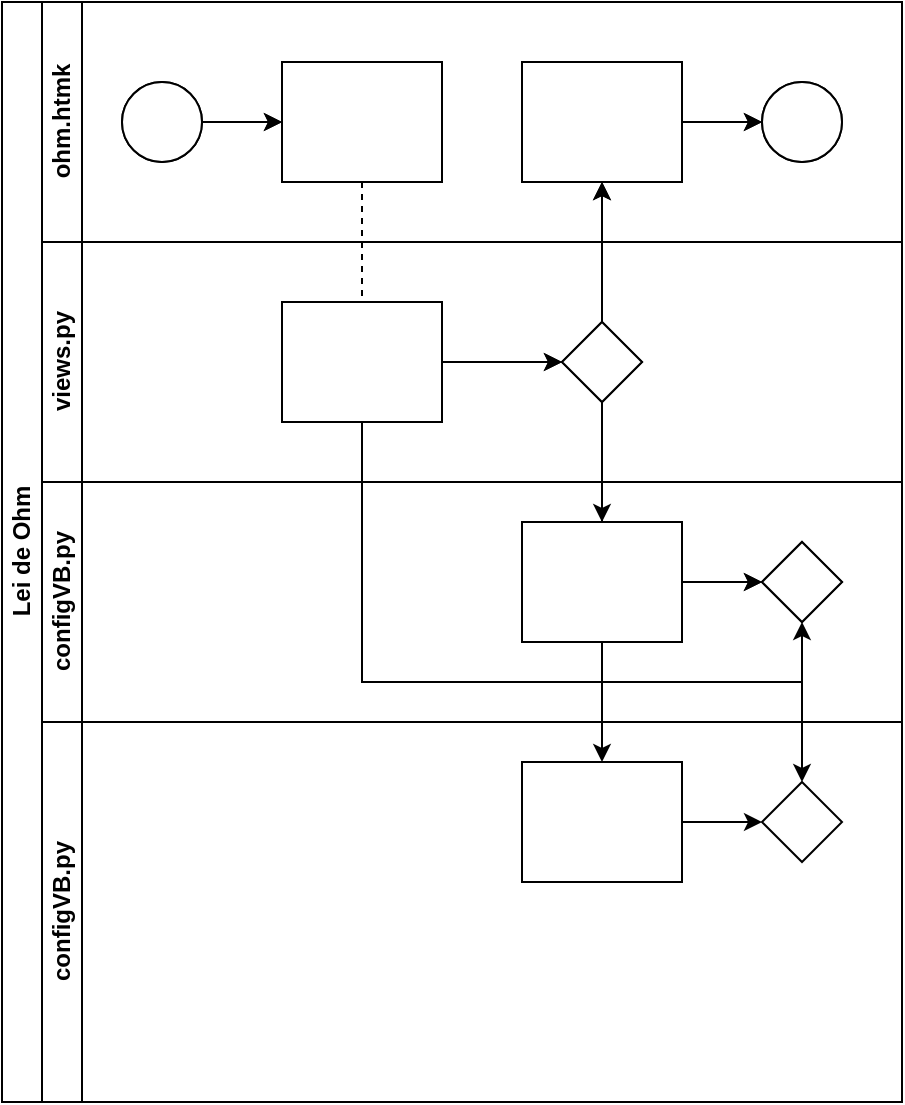 <mxfile version="24.7.7">
  <diagram id="prtHgNgQTEPvFCAcTncT" name="Page-1">
    <mxGraphModel dx="1674" dy="744" grid="1" gridSize="10" guides="1" tooltips="1" connect="1" arrows="1" fold="1" page="1" pageScale="1" pageWidth="827" pageHeight="1169" math="0" shadow="0">
      <root>
        <mxCell id="0" />
        <mxCell id="1" parent="0" />
        <mxCell id="dNxyNK7c78bLwvsdeMH5-19" value="Pool" style="swimlane;html=1;childLayout=stackLayout;resizeParent=1;resizeParentMax=0;horizontal=0;startSize=20;horizontalStack=0;" parent="1" vertex="1">
          <mxGeometry x="120" y="120" width="450" height="360" as="geometry" />
        </mxCell>
        <mxCell id="dNxyNK7c78bLwvsdeMH5-27" value="" style="edgeStyle=orthogonalEdgeStyle;rounded=0;orthogonalLoop=1;jettySize=auto;html=1;dashed=1;endArrow=none;endFill=0;" parent="dNxyNK7c78bLwvsdeMH5-19" source="dNxyNK7c78bLwvsdeMH5-24" target="dNxyNK7c78bLwvsdeMH5-26" edge="1">
          <mxGeometry relative="1" as="geometry" />
        </mxCell>
        <mxCell id="dNxyNK7c78bLwvsdeMH5-31" style="edgeStyle=orthogonalEdgeStyle;rounded=0;orthogonalLoop=1;jettySize=auto;html=1;endArrow=classic;endFill=1;" parent="dNxyNK7c78bLwvsdeMH5-19" source="dNxyNK7c78bLwvsdeMH5-28" target="dNxyNK7c78bLwvsdeMH5-30" edge="1">
          <mxGeometry relative="1" as="geometry" />
        </mxCell>
        <mxCell id="dNxyNK7c78bLwvsdeMH5-35" style="edgeStyle=orthogonalEdgeStyle;rounded=0;orthogonalLoop=1;jettySize=auto;html=1;endArrow=classic;endFill=1;" parent="dNxyNK7c78bLwvsdeMH5-19" source="dNxyNK7c78bLwvsdeMH5-28" target="dNxyNK7c78bLwvsdeMH5-34" edge="1">
          <mxGeometry relative="1" as="geometry" />
        </mxCell>
        <mxCell id="dNxyNK7c78bLwvsdeMH5-38" style="edgeStyle=orthogonalEdgeStyle;rounded=0;orthogonalLoop=1;jettySize=auto;html=1;endArrow=classic;endFill=1;" parent="dNxyNK7c78bLwvsdeMH5-19" source="dNxyNK7c78bLwvsdeMH5-26" target="dNxyNK7c78bLwvsdeMH5-36" edge="1">
          <mxGeometry relative="1" as="geometry">
            <Array as="points">
              <mxPoint x="180" y="340" />
              <mxPoint x="400" y="340" />
            </Array>
          </mxGeometry>
        </mxCell>
        <mxCell id="dNxyNK7c78bLwvsdeMH5-20" value="Lane 1" style="swimlane;html=1;startSize=20;horizontal=0;" parent="dNxyNK7c78bLwvsdeMH5-19" vertex="1">
          <mxGeometry x="20" width="430" height="120" as="geometry" />
        </mxCell>
        <mxCell id="dNxyNK7c78bLwvsdeMH5-25" value="" style="edgeStyle=orthogonalEdgeStyle;rounded=0;orthogonalLoop=1;jettySize=auto;html=1;" parent="dNxyNK7c78bLwvsdeMH5-20" source="dNxyNK7c78bLwvsdeMH5-23" target="dNxyNK7c78bLwvsdeMH5-24" edge="1">
          <mxGeometry relative="1" as="geometry" />
        </mxCell>
        <mxCell id="dNxyNK7c78bLwvsdeMH5-23" value="" style="ellipse;whiteSpace=wrap;html=1;" parent="dNxyNK7c78bLwvsdeMH5-20" vertex="1">
          <mxGeometry x="40" y="40" width="40" height="40" as="geometry" />
        </mxCell>
        <mxCell id="dNxyNK7c78bLwvsdeMH5-24" value="" style="rounded=0;whiteSpace=wrap;html=1;fontFamily=Helvetica;fontSize=12;fontColor=#000000;align=center;" parent="dNxyNK7c78bLwvsdeMH5-20" vertex="1">
          <mxGeometry x="120" y="30" width="80" height="60" as="geometry" />
        </mxCell>
        <mxCell id="dNxyNK7c78bLwvsdeMH5-33" value="" style="edgeStyle=orthogonalEdgeStyle;rounded=0;orthogonalLoop=1;jettySize=auto;html=1;endArrow=classic;endFill=1;" parent="dNxyNK7c78bLwvsdeMH5-20" source="dNxyNK7c78bLwvsdeMH5-30" target="dNxyNK7c78bLwvsdeMH5-32" edge="1">
          <mxGeometry relative="1" as="geometry" />
        </mxCell>
        <mxCell id="dNxyNK7c78bLwvsdeMH5-30" value="" style="rounded=0;whiteSpace=wrap;html=1;fontFamily=Helvetica;fontSize=12;fontColor=#000000;align=center;" parent="dNxyNK7c78bLwvsdeMH5-20" vertex="1">
          <mxGeometry x="240" y="30" width="80" height="60" as="geometry" />
        </mxCell>
        <mxCell id="dNxyNK7c78bLwvsdeMH5-32" value="" style="ellipse;whiteSpace=wrap;html=1;" parent="dNxyNK7c78bLwvsdeMH5-20" vertex="1">
          <mxGeometry x="360" y="40" width="40" height="40" as="geometry" />
        </mxCell>
        <mxCell id="dNxyNK7c78bLwvsdeMH5-21" value="Lane 2" style="swimlane;html=1;startSize=20;horizontal=0;" parent="dNxyNK7c78bLwvsdeMH5-19" vertex="1">
          <mxGeometry x="20" y="120" width="430" height="120" as="geometry" />
        </mxCell>
        <mxCell id="dNxyNK7c78bLwvsdeMH5-29" value="" style="edgeStyle=orthogonalEdgeStyle;rounded=0;orthogonalLoop=1;jettySize=auto;html=1;endArrow=classic;endFill=1;" parent="dNxyNK7c78bLwvsdeMH5-21" source="dNxyNK7c78bLwvsdeMH5-26" target="dNxyNK7c78bLwvsdeMH5-28" edge="1">
          <mxGeometry relative="1" as="geometry" />
        </mxCell>
        <mxCell id="dNxyNK7c78bLwvsdeMH5-26" value="" style="rounded=0;whiteSpace=wrap;html=1;fontFamily=Helvetica;fontSize=12;fontColor=#000000;align=center;" parent="dNxyNK7c78bLwvsdeMH5-21" vertex="1">
          <mxGeometry x="120" y="30" width="80" height="60" as="geometry" />
        </mxCell>
        <mxCell id="dNxyNK7c78bLwvsdeMH5-28" value="" style="rhombus;whiteSpace=wrap;html=1;fontFamily=Helvetica;fontSize=12;fontColor=#000000;align=center;" parent="dNxyNK7c78bLwvsdeMH5-21" vertex="1">
          <mxGeometry x="260" y="40" width="40" height="40" as="geometry" />
        </mxCell>
        <mxCell id="dNxyNK7c78bLwvsdeMH5-22" value="Lane 3" style="swimlane;html=1;startSize=20;horizontal=0;" parent="dNxyNK7c78bLwvsdeMH5-19" vertex="1">
          <mxGeometry x="20" y="240" width="430" height="120" as="geometry" />
        </mxCell>
        <mxCell id="dNxyNK7c78bLwvsdeMH5-37" value="" style="edgeStyle=orthogonalEdgeStyle;rounded=0;orthogonalLoop=1;jettySize=auto;html=1;endArrow=classic;endFill=1;" parent="dNxyNK7c78bLwvsdeMH5-22" source="dNxyNK7c78bLwvsdeMH5-34" target="dNxyNK7c78bLwvsdeMH5-36" edge="1">
          <mxGeometry relative="1" as="geometry" />
        </mxCell>
        <mxCell id="dNxyNK7c78bLwvsdeMH5-34" value="" style="rounded=0;whiteSpace=wrap;html=1;fontFamily=Helvetica;fontSize=12;fontColor=#000000;align=center;" parent="dNxyNK7c78bLwvsdeMH5-22" vertex="1">
          <mxGeometry x="240" y="20" width="80" height="60" as="geometry" />
        </mxCell>
        <mxCell id="dNxyNK7c78bLwvsdeMH5-36" value="" style="rhombus;whiteSpace=wrap;html=1;fontFamily=Helvetica;fontSize=12;fontColor=#000000;align=center;" parent="dNxyNK7c78bLwvsdeMH5-22" vertex="1">
          <mxGeometry x="360" y="30" width="40" height="40" as="geometry" />
        </mxCell>
        <mxCell id="GOfvM1B0ZKZ93wvjMKwl-1" value="Lei de Ohm" style="swimlane;html=1;childLayout=stackLayout;resizeParent=1;resizeParentMax=0;horizontal=0;startSize=20;horizontalStack=0;" vertex="1" parent="1">
          <mxGeometry x="120" y="120" width="450" height="550" as="geometry" />
        </mxCell>
        <mxCell id="GOfvM1B0ZKZ93wvjMKwl-2" value="" style="edgeStyle=orthogonalEdgeStyle;rounded=0;orthogonalLoop=1;jettySize=auto;html=1;dashed=1;endArrow=none;endFill=0;" edge="1" parent="GOfvM1B0ZKZ93wvjMKwl-1" source="GOfvM1B0ZKZ93wvjMKwl-9" target="GOfvM1B0ZKZ93wvjMKwl-15">
          <mxGeometry relative="1" as="geometry" />
        </mxCell>
        <mxCell id="GOfvM1B0ZKZ93wvjMKwl-3" style="edgeStyle=orthogonalEdgeStyle;rounded=0;orthogonalLoop=1;jettySize=auto;html=1;endArrow=classic;endFill=1;" edge="1" parent="GOfvM1B0ZKZ93wvjMKwl-1" source="GOfvM1B0ZKZ93wvjMKwl-16" target="GOfvM1B0ZKZ93wvjMKwl-11">
          <mxGeometry relative="1" as="geometry" />
        </mxCell>
        <mxCell id="GOfvM1B0ZKZ93wvjMKwl-4" style="edgeStyle=orthogonalEdgeStyle;rounded=0;orthogonalLoop=1;jettySize=auto;html=1;endArrow=classic;endFill=1;" edge="1" parent="GOfvM1B0ZKZ93wvjMKwl-1" source="GOfvM1B0ZKZ93wvjMKwl-16" target="GOfvM1B0ZKZ93wvjMKwl-23">
          <mxGeometry relative="1" as="geometry" />
        </mxCell>
        <mxCell id="GOfvM1B0ZKZ93wvjMKwl-5" style="edgeStyle=orthogonalEdgeStyle;rounded=0;orthogonalLoop=1;jettySize=auto;html=1;endArrow=classic;endFill=1;" edge="1" parent="GOfvM1B0ZKZ93wvjMKwl-1" source="GOfvM1B0ZKZ93wvjMKwl-15" target="GOfvM1B0ZKZ93wvjMKwl-24">
          <mxGeometry relative="1" as="geometry">
            <Array as="points">
              <mxPoint x="180" y="340" />
              <mxPoint x="400" y="340" />
            </Array>
          </mxGeometry>
        </mxCell>
        <mxCell id="GOfvM1B0ZKZ93wvjMKwl-6" value="ohm.htmk" style="swimlane;html=1;startSize=20;horizontal=0;" vertex="1" parent="GOfvM1B0ZKZ93wvjMKwl-1">
          <mxGeometry x="20" width="430" height="120" as="geometry" />
        </mxCell>
        <mxCell id="GOfvM1B0ZKZ93wvjMKwl-7" value="" style="edgeStyle=orthogonalEdgeStyle;rounded=0;orthogonalLoop=1;jettySize=auto;html=1;" edge="1" parent="GOfvM1B0ZKZ93wvjMKwl-6" source="GOfvM1B0ZKZ93wvjMKwl-8" target="GOfvM1B0ZKZ93wvjMKwl-9">
          <mxGeometry relative="1" as="geometry" />
        </mxCell>
        <mxCell id="GOfvM1B0ZKZ93wvjMKwl-8" value="" style="ellipse;whiteSpace=wrap;html=1;" vertex="1" parent="GOfvM1B0ZKZ93wvjMKwl-6">
          <mxGeometry x="40" y="40" width="40" height="40" as="geometry" />
        </mxCell>
        <mxCell id="GOfvM1B0ZKZ93wvjMKwl-9" value="" style="rounded=0;whiteSpace=wrap;html=1;fontFamily=Helvetica;fontSize=12;fontColor=#000000;align=center;" vertex="1" parent="GOfvM1B0ZKZ93wvjMKwl-6">
          <mxGeometry x="120" y="30" width="80" height="60" as="geometry" />
        </mxCell>
        <mxCell id="GOfvM1B0ZKZ93wvjMKwl-10" value="" style="edgeStyle=orthogonalEdgeStyle;rounded=0;orthogonalLoop=1;jettySize=auto;html=1;endArrow=classic;endFill=1;" edge="1" parent="GOfvM1B0ZKZ93wvjMKwl-6" source="GOfvM1B0ZKZ93wvjMKwl-11" target="GOfvM1B0ZKZ93wvjMKwl-12">
          <mxGeometry relative="1" as="geometry" />
        </mxCell>
        <mxCell id="GOfvM1B0ZKZ93wvjMKwl-11" value="" style="rounded=0;whiteSpace=wrap;html=1;fontFamily=Helvetica;fontSize=12;fontColor=#000000;align=center;" vertex="1" parent="GOfvM1B0ZKZ93wvjMKwl-6">
          <mxGeometry x="240" y="30" width="80" height="60" as="geometry" />
        </mxCell>
        <mxCell id="GOfvM1B0ZKZ93wvjMKwl-12" value="" style="ellipse;whiteSpace=wrap;html=1;" vertex="1" parent="GOfvM1B0ZKZ93wvjMKwl-6">
          <mxGeometry x="360" y="40" width="40" height="40" as="geometry" />
        </mxCell>
        <mxCell id="GOfvM1B0ZKZ93wvjMKwl-13" value="views.py" style="swimlane;html=1;startSize=20;horizontal=0;" vertex="1" parent="GOfvM1B0ZKZ93wvjMKwl-1">
          <mxGeometry x="20" y="120" width="430" height="120" as="geometry" />
        </mxCell>
        <mxCell id="GOfvM1B0ZKZ93wvjMKwl-14" value="" style="edgeStyle=orthogonalEdgeStyle;rounded=0;orthogonalLoop=1;jettySize=auto;html=1;endArrow=classic;endFill=1;" edge="1" parent="GOfvM1B0ZKZ93wvjMKwl-13" source="GOfvM1B0ZKZ93wvjMKwl-15" target="GOfvM1B0ZKZ93wvjMKwl-16">
          <mxGeometry relative="1" as="geometry" />
        </mxCell>
        <mxCell id="GOfvM1B0ZKZ93wvjMKwl-15" value="" style="rounded=0;whiteSpace=wrap;html=1;fontFamily=Helvetica;fontSize=12;fontColor=#000000;align=center;" vertex="1" parent="GOfvM1B0ZKZ93wvjMKwl-13">
          <mxGeometry x="120" y="30" width="80" height="60" as="geometry" />
        </mxCell>
        <mxCell id="GOfvM1B0ZKZ93wvjMKwl-16" value="" style="rhombus;whiteSpace=wrap;html=1;fontFamily=Helvetica;fontSize=12;fontColor=#000000;align=center;" vertex="1" parent="GOfvM1B0ZKZ93wvjMKwl-13">
          <mxGeometry x="260" y="40" width="40" height="40" as="geometry" />
        </mxCell>
        <mxCell id="GOfvM1B0ZKZ93wvjMKwl-17" value="configVB.py" style="swimlane;html=1;startSize=20;horizontal=0;" vertex="1" parent="GOfvM1B0ZKZ93wvjMKwl-1">
          <mxGeometry x="20" y="240" width="430" height="120" as="geometry" />
        </mxCell>
        <mxCell id="GOfvM1B0ZKZ93wvjMKwl-18" value="" style="edgeStyle=orthogonalEdgeStyle;rounded=0;orthogonalLoop=1;jettySize=auto;html=1;endArrow=classic;endFill=1;" edge="1" parent="GOfvM1B0ZKZ93wvjMKwl-17" source="GOfvM1B0ZKZ93wvjMKwl-19" target="GOfvM1B0ZKZ93wvjMKwl-20">
          <mxGeometry relative="1" as="geometry" />
        </mxCell>
        <mxCell id="GOfvM1B0ZKZ93wvjMKwl-19" value="" style="rounded=0;whiteSpace=wrap;html=1;fontFamily=Helvetica;fontSize=12;fontColor=#000000;align=center;" vertex="1" parent="GOfvM1B0ZKZ93wvjMKwl-17">
          <mxGeometry x="240" y="20" width="80" height="60" as="geometry" />
        </mxCell>
        <mxCell id="GOfvM1B0ZKZ93wvjMKwl-20" value="" style="rhombus;whiteSpace=wrap;html=1;fontFamily=Helvetica;fontSize=12;fontColor=#000000;align=center;" vertex="1" parent="GOfvM1B0ZKZ93wvjMKwl-17">
          <mxGeometry x="360" y="30" width="40" height="40" as="geometry" />
        </mxCell>
        <mxCell id="GOfvM1B0ZKZ93wvjMKwl-21" value="configVB.py" style="swimlane;html=1;startSize=20;horizontal=0;" vertex="1" parent="GOfvM1B0ZKZ93wvjMKwl-1">
          <mxGeometry x="20" y="360" width="430" height="190" as="geometry" />
        </mxCell>
        <mxCell id="GOfvM1B0ZKZ93wvjMKwl-22" value="" style="edgeStyle=orthogonalEdgeStyle;rounded=0;orthogonalLoop=1;jettySize=auto;html=1;endArrow=classic;endFill=1;" edge="1" parent="GOfvM1B0ZKZ93wvjMKwl-21" source="GOfvM1B0ZKZ93wvjMKwl-23" target="GOfvM1B0ZKZ93wvjMKwl-24">
          <mxGeometry relative="1" as="geometry" />
        </mxCell>
        <mxCell id="GOfvM1B0ZKZ93wvjMKwl-23" value="" style="rounded=0;whiteSpace=wrap;html=1;fontFamily=Helvetica;fontSize=12;fontColor=#000000;align=center;" vertex="1" parent="GOfvM1B0ZKZ93wvjMKwl-21">
          <mxGeometry x="240" y="20" width="80" height="60" as="geometry" />
        </mxCell>
        <mxCell id="GOfvM1B0ZKZ93wvjMKwl-24" value="" style="rhombus;whiteSpace=wrap;html=1;fontFamily=Helvetica;fontSize=12;fontColor=#000000;align=center;" vertex="1" parent="GOfvM1B0ZKZ93wvjMKwl-21">
          <mxGeometry x="360" y="30" width="40" height="40" as="geometry" />
        </mxCell>
      </root>
    </mxGraphModel>
  </diagram>
</mxfile>
